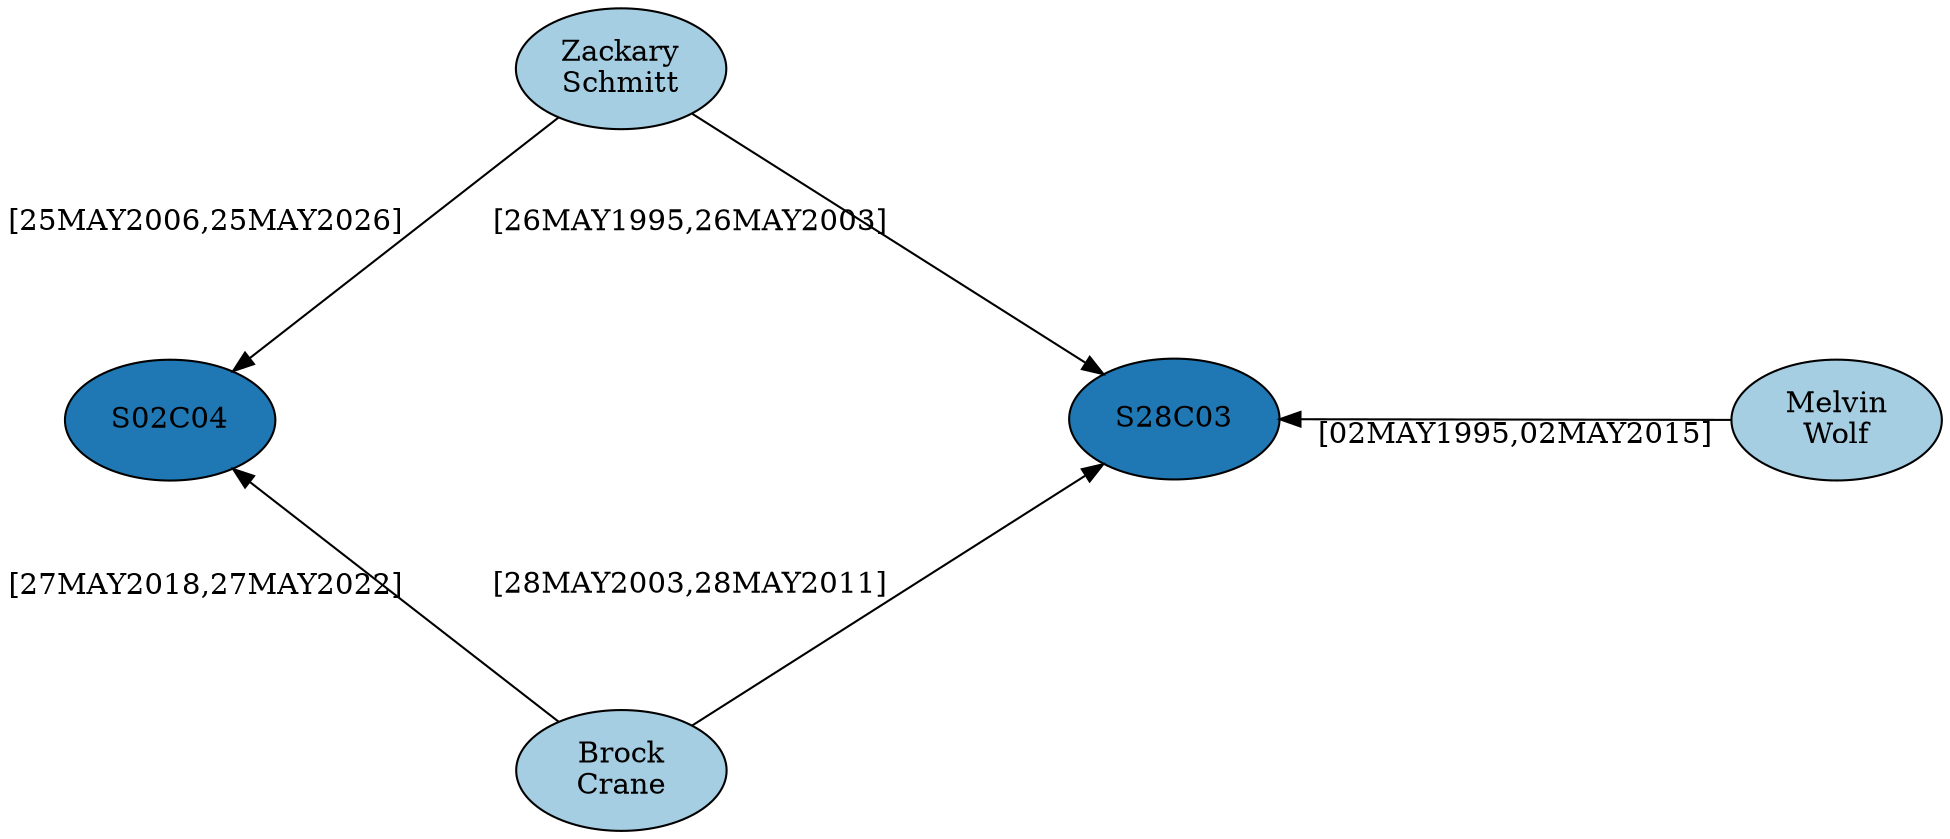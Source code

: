 digraph G {
layout=sfdp
node[colorscheme=paired8, style=filled, color=black, fixedSize=true, width=1.4, height=.8]
"I14700"[fillcolor= "1",label= "Melvin\nWolf"]
"I49194"[fillcolor= "1",label= "Brock\nCrane"]
"I23761"[fillcolor= "1",label= "Zackary\nSchmitt"]
"R05P04S02C04"[fillcolor= "2",label= "S02C04"]
"R05P02S28C03"[fillcolor= "2",label= "S28C03"]
"I14700" -> "R05P02S28C03"[label= "[02MAY1995,02MAY2015]"]
"I23761" -> "R05P02S28C03"[label= "[26MAY1995,26MAY2003]"]
"I23761" -> "R05P04S02C04"[label= "[25MAY2006,25MAY2026]"]
"I49194" -> "R05P02S28C03"[label= "[28MAY2003,28MAY2011]"]
"I49194" -> "R05P04S02C04"[label= "[27MAY2018,27MAY2022]"]
}
